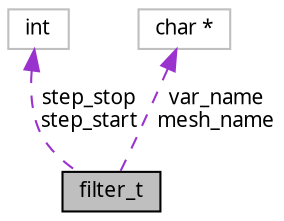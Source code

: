 digraph G
{
  edge [fontname="FreeSans.ttf",fontsize=10,labelfontname="FreeSans.ttf",labelfontsize=10];
  node [fontname="FreeSans.ttf",fontsize=10,shape=record];
  Node1 [label="filter_t",height=0.2,width=0.4,color="black", fillcolor="grey75", style="filled" fontcolor="black"];
  Node2 -> Node1 [dir=back,color="darkorchid3",fontsize=10,style="dashed",label="step_stop\nstep_start",fontname="FreeSans.ttf"];
  Node2 [label="int",height=0.2,width=0.4,color="grey75", fillcolor="white", style="filled"];
  Node3 -> Node1 [dir=back,color="darkorchid3",fontsize=10,style="dashed",label="var_name\nmesh_name",fontname="FreeSans.ttf"];
  Node3 [label="char *",height=0.2,width=0.4,color="grey75", fillcolor="white", style="filled"];
}
